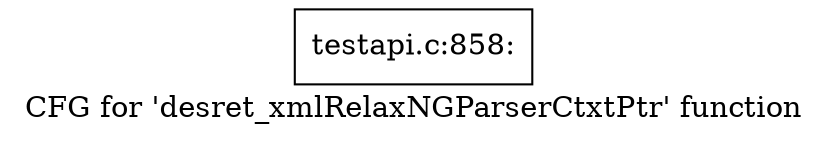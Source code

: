 digraph "CFG for 'desret_xmlRelaxNGParserCtxtPtr' function" {
	label="CFG for 'desret_xmlRelaxNGParserCtxtPtr' function";

	Node0x45845b0 [shape=record,label="{testapi.c:858:}"];
}
